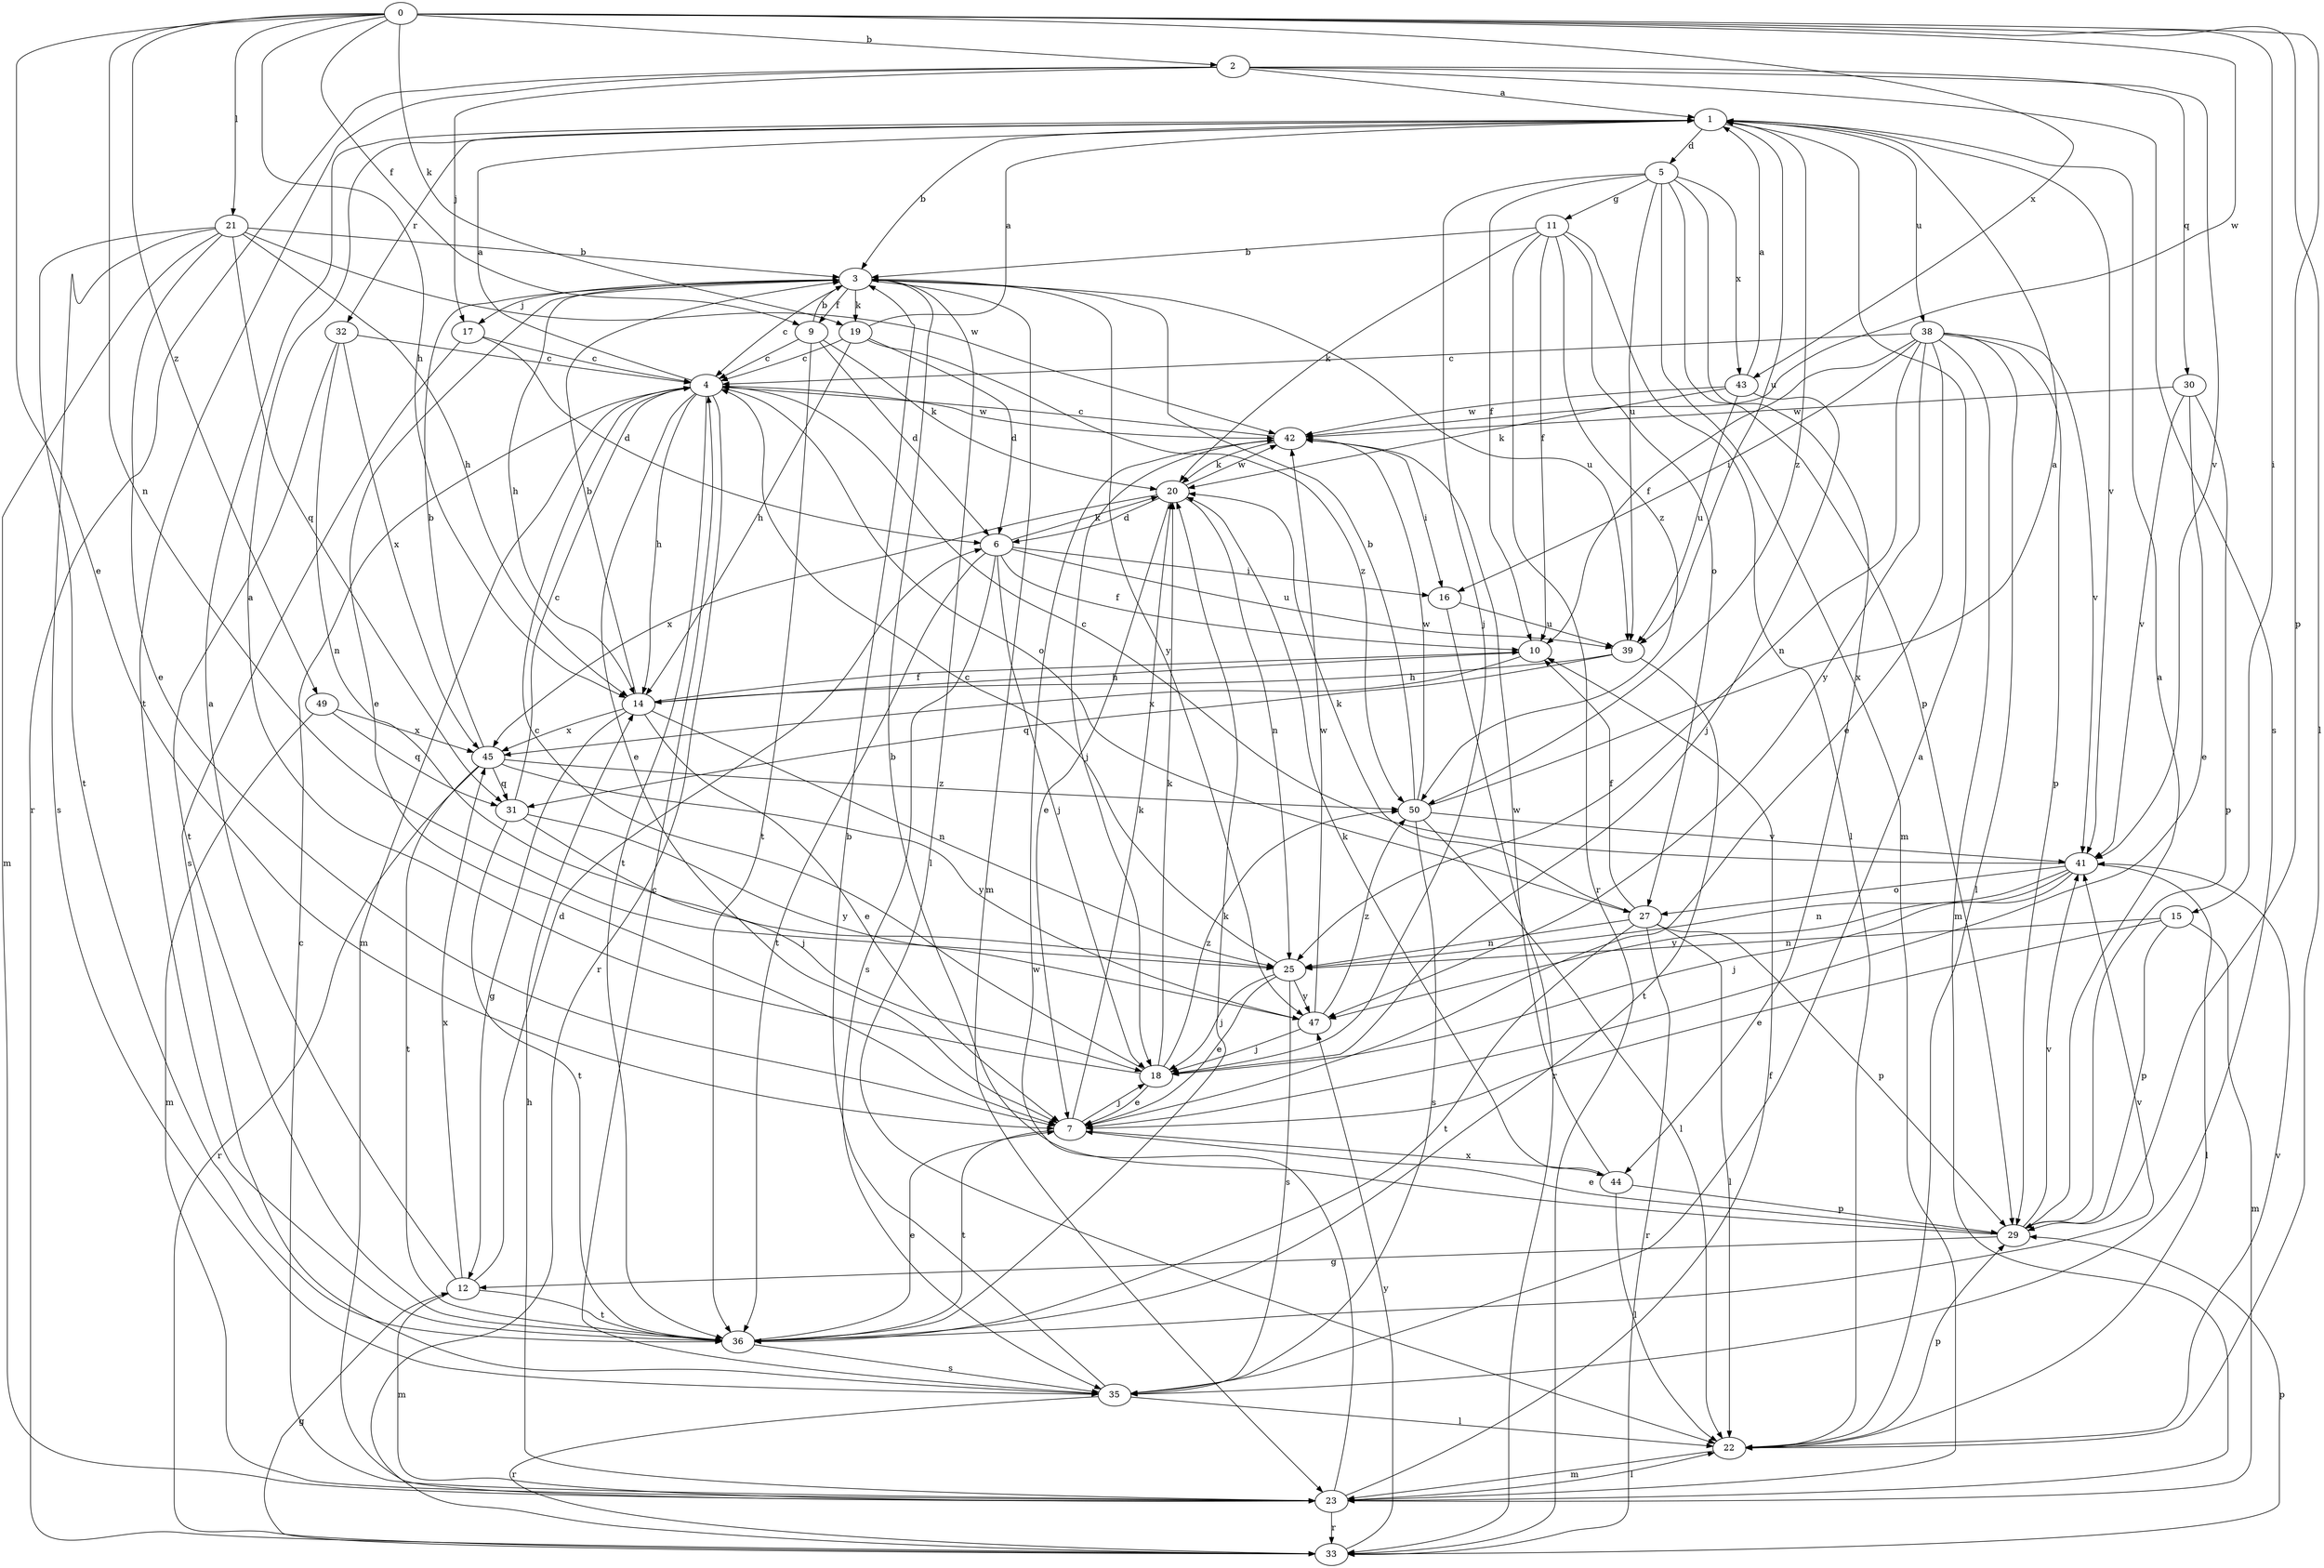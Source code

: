 strict digraph  {
0;
1;
2;
3;
4;
5;
6;
7;
9;
10;
11;
12;
14;
15;
16;
17;
18;
19;
20;
21;
22;
23;
25;
27;
29;
30;
31;
32;
33;
35;
36;
38;
39;
41;
42;
43;
44;
45;
47;
49;
50;
0 -> 2  [label=b];
0 -> 7  [label=e];
0 -> 9  [label=f];
0 -> 14  [label=h];
0 -> 15  [label=i];
0 -> 19  [label=k];
0 -> 21  [label=l];
0 -> 22  [label=l];
0 -> 25  [label=n];
0 -> 29  [label=p];
0 -> 42  [label=w];
0 -> 43  [label=x];
0 -> 49  [label=z];
1 -> 3  [label=b];
1 -> 5  [label=d];
1 -> 32  [label=r];
1 -> 38  [label=u];
1 -> 39  [label=u];
1 -> 41  [label=v];
1 -> 50  [label=z];
2 -> 1  [label=a];
2 -> 17  [label=j];
2 -> 30  [label=q];
2 -> 33  [label=r];
2 -> 35  [label=s];
2 -> 36  [label=t];
2 -> 41  [label=v];
3 -> 4  [label=c];
3 -> 7  [label=e];
3 -> 9  [label=f];
3 -> 14  [label=h];
3 -> 17  [label=j];
3 -> 19  [label=k];
3 -> 22  [label=l];
3 -> 23  [label=m];
3 -> 39  [label=u];
3 -> 47  [label=y];
4 -> 1  [label=a];
4 -> 7  [label=e];
4 -> 14  [label=h];
4 -> 23  [label=m];
4 -> 27  [label=o];
4 -> 33  [label=r];
4 -> 36  [label=t];
4 -> 42  [label=w];
5 -> 10  [label=f];
5 -> 11  [label=g];
5 -> 18  [label=j];
5 -> 23  [label=m];
5 -> 29  [label=p];
5 -> 39  [label=u];
5 -> 43  [label=x];
5 -> 44  [label=x];
6 -> 10  [label=f];
6 -> 16  [label=i];
6 -> 18  [label=j];
6 -> 20  [label=k];
6 -> 35  [label=s];
6 -> 36  [label=t];
6 -> 39  [label=u];
7 -> 18  [label=j];
7 -> 20  [label=k];
7 -> 36  [label=t];
7 -> 44  [label=x];
9 -> 3  [label=b];
9 -> 4  [label=c];
9 -> 6  [label=d];
9 -> 20  [label=k];
9 -> 36  [label=t];
10 -> 14  [label=h];
10 -> 45  [label=x];
11 -> 3  [label=b];
11 -> 10  [label=f];
11 -> 20  [label=k];
11 -> 22  [label=l];
11 -> 27  [label=o];
11 -> 33  [label=r];
11 -> 50  [label=z];
12 -> 1  [label=a];
12 -> 6  [label=d];
12 -> 23  [label=m];
12 -> 36  [label=t];
12 -> 45  [label=x];
14 -> 3  [label=b];
14 -> 7  [label=e];
14 -> 10  [label=f];
14 -> 12  [label=g];
14 -> 25  [label=n];
14 -> 45  [label=x];
15 -> 7  [label=e];
15 -> 23  [label=m];
15 -> 25  [label=n];
15 -> 29  [label=p];
16 -> 33  [label=r];
16 -> 39  [label=u];
17 -> 4  [label=c];
17 -> 6  [label=d];
17 -> 35  [label=s];
18 -> 1  [label=a];
18 -> 4  [label=c];
18 -> 7  [label=e];
18 -> 20  [label=k];
18 -> 50  [label=z];
19 -> 1  [label=a];
19 -> 4  [label=c];
19 -> 6  [label=d];
19 -> 14  [label=h];
19 -> 50  [label=z];
20 -> 6  [label=d];
20 -> 7  [label=e];
20 -> 25  [label=n];
20 -> 42  [label=w];
20 -> 45  [label=x];
21 -> 3  [label=b];
21 -> 7  [label=e];
21 -> 14  [label=h];
21 -> 23  [label=m];
21 -> 31  [label=q];
21 -> 35  [label=s];
21 -> 36  [label=t];
21 -> 42  [label=w];
22 -> 23  [label=m];
22 -> 29  [label=p];
22 -> 41  [label=v];
23 -> 4  [label=c];
23 -> 10  [label=f];
23 -> 14  [label=h];
23 -> 22  [label=l];
23 -> 33  [label=r];
23 -> 42  [label=w];
25 -> 4  [label=c];
25 -> 7  [label=e];
25 -> 18  [label=j];
25 -> 35  [label=s];
25 -> 47  [label=y];
27 -> 10  [label=f];
27 -> 20  [label=k];
27 -> 22  [label=l];
27 -> 25  [label=n];
27 -> 29  [label=p];
27 -> 33  [label=r];
27 -> 36  [label=t];
29 -> 1  [label=a];
29 -> 3  [label=b];
29 -> 7  [label=e];
29 -> 12  [label=g];
29 -> 41  [label=v];
30 -> 7  [label=e];
30 -> 29  [label=p];
30 -> 41  [label=v];
30 -> 42  [label=w];
31 -> 4  [label=c];
31 -> 18  [label=j];
31 -> 36  [label=t];
31 -> 47  [label=y];
32 -> 4  [label=c];
32 -> 25  [label=n];
32 -> 36  [label=t];
32 -> 45  [label=x];
33 -> 12  [label=g];
33 -> 29  [label=p];
33 -> 47  [label=y];
35 -> 1  [label=a];
35 -> 3  [label=b];
35 -> 4  [label=c];
35 -> 22  [label=l];
35 -> 33  [label=r];
36 -> 7  [label=e];
36 -> 20  [label=k];
36 -> 35  [label=s];
36 -> 41  [label=v];
38 -> 4  [label=c];
38 -> 7  [label=e];
38 -> 10  [label=f];
38 -> 16  [label=i];
38 -> 22  [label=l];
38 -> 23  [label=m];
38 -> 25  [label=n];
38 -> 29  [label=p];
38 -> 41  [label=v];
38 -> 47  [label=y];
39 -> 14  [label=h];
39 -> 31  [label=q];
39 -> 36  [label=t];
41 -> 4  [label=c];
41 -> 18  [label=j];
41 -> 22  [label=l];
41 -> 25  [label=n];
41 -> 27  [label=o];
41 -> 47  [label=y];
42 -> 4  [label=c];
42 -> 16  [label=i];
42 -> 18  [label=j];
42 -> 20  [label=k];
43 -> 1  [label=a];
43 -> 18  [label=j];
43 -> 20  [label=k];
43 -> 39  [label=u];
43 -> 42  [label=w];
44 -> 20  [label=k];
44 -> 22  [label=l];
44 -> 29  [label=p];
44 -> 42  [label=w];
45 -> 3  [label=b];
45 -> 31  [label=q];
45 -> 33  [label=r];
45 -> 36  [label=t];
45 -> 47  [label=y];
45 -> 50  [label=z];
47 -> 18  [label=j];
47 -> 42  [label=w];
47 -> 50  [label=z];
49 -> 23  [label=m];
49 -> 31  [label=q];
49 -> 45  [label=x];
50 -> 1  [label=a];
50 -> 3  [label=b];
50 -> 22  [label=l];
50 -> 35  [label=s];
50 -> 41  [label=v];
50 -> 42  [label=w];
}
